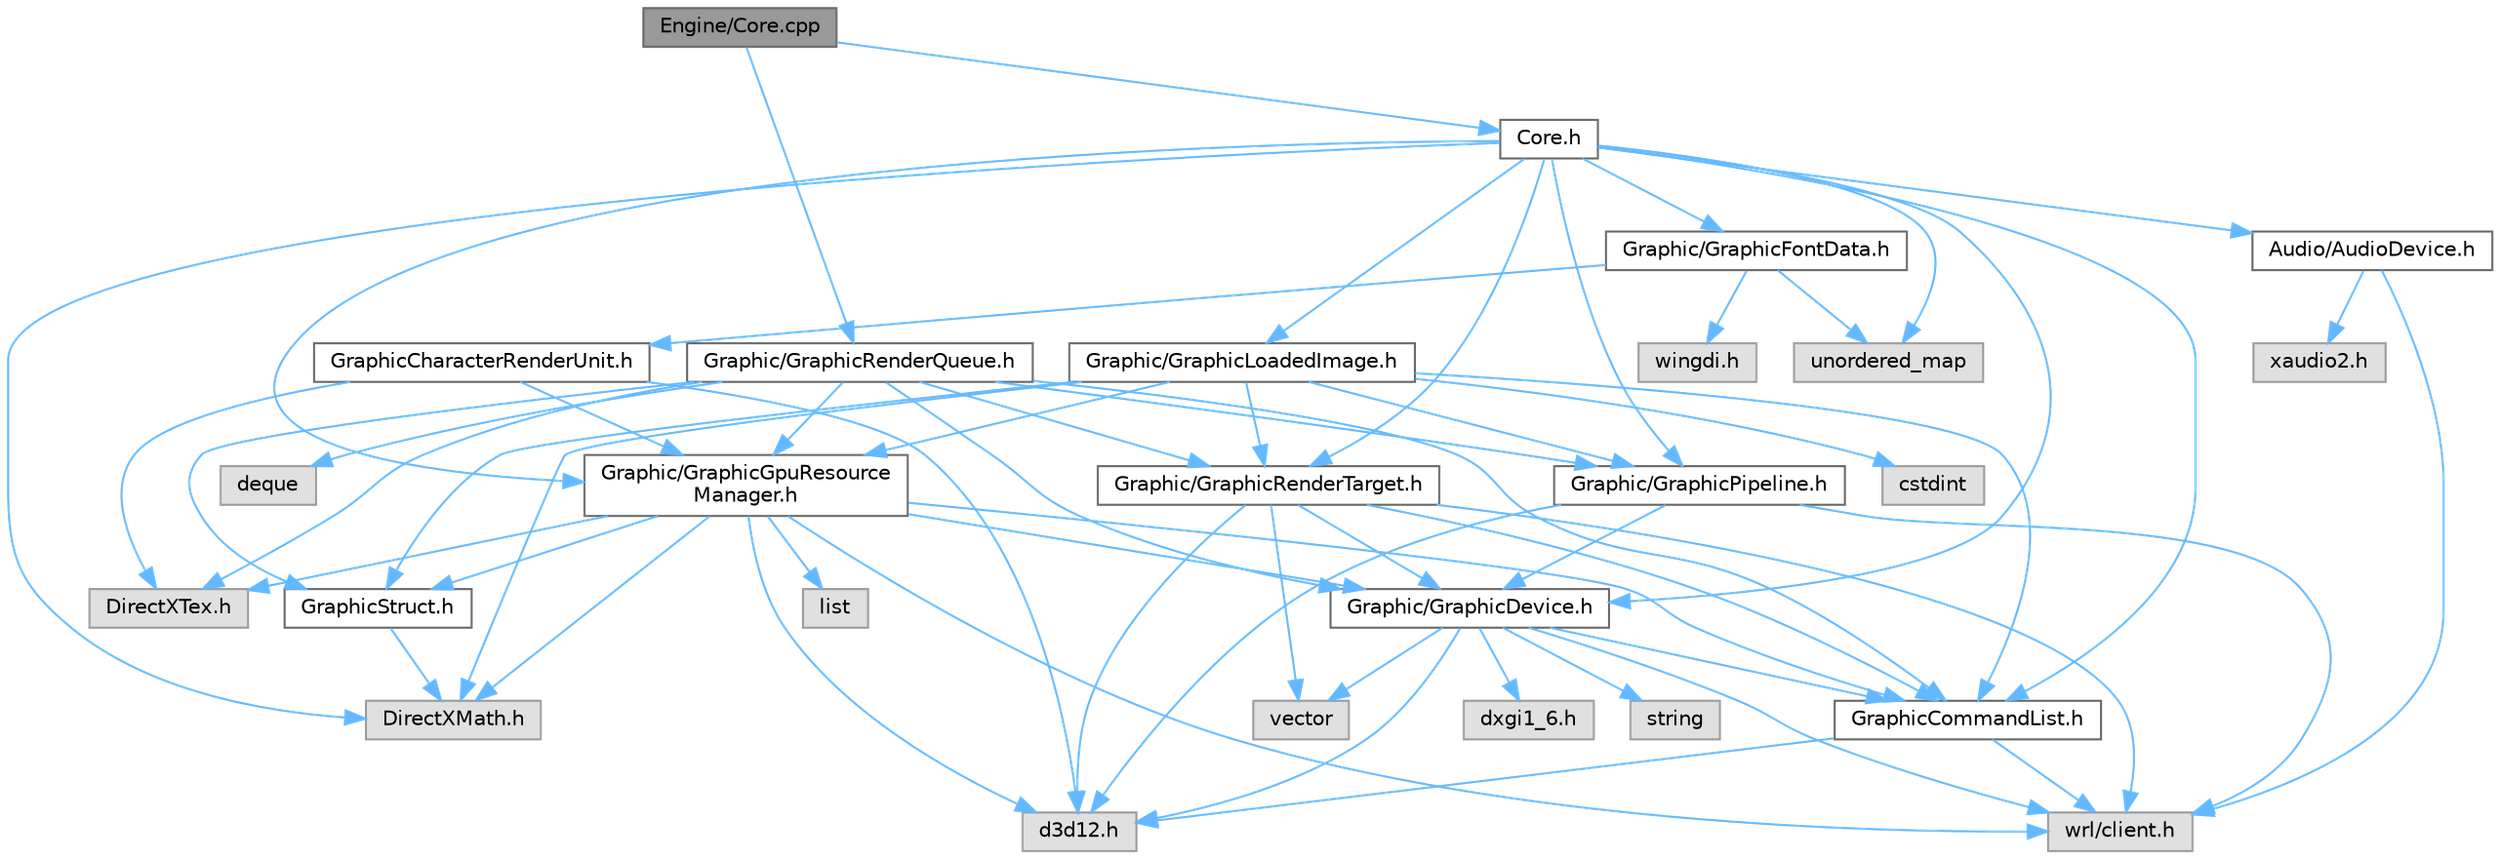 digraph "Engine/Core.cpp"
{
 // LATEX_PDF_SIZE
  bgcolor="transparent";
  edge [fontname=Helvetica,fontsize=10,labelfontname=Helvetica,labelfontsize=10];
  node [fontname=Helvetica,fontsize=10,shape=box,height=0.2,width=0.4];
  Node1 [id="Node000001",label="Engine/Core.cpp",height=0.2,width=0.4,color="gray40", fillcolor="grey60", style="filled", fontcolor="black",tooltip=" "];
  Node1 -> Node2 [id="edge61_Node000001_Node000002",color="steelblue1",style="solid",tooltip=" "];
  Node2 [id="Node000002",label="Core.h",height=0.2,width=0.4,color="grey40", fillcolor="white", style="filled",URL="$_core_8h.html",tooltip=" "];
  Node2 -> Node3 [id="edge62_Node000002_Node000003",color="steelblue1",style="solid",tooltip=" "];
  Node3 [id="Node000003",label="Graphic/GraphicDevice.h",height=0.2,width=0.4,color="grey40", fillcolor="white", style="filled",URL="$_graphic_device_8h.html",tooltip=" "];
  Node3 -> Node4 [id="edge63_Node000003_Node000004",color="steelblue1",style="solid",tooltip=" "];
  Node4 [id="Node000004",label="d3d12.h",height=0.2,width=0.4,color="grey60", fillcolor="#E0E0E0", style="filled",tooltip=" "];
  Node3 -> Node5 [id="edge64_Node000003_Node000005",color="steelblue1",style="solid",tooltip=" "];
  Node5 [id="Node000005",label="dxgi1_6.h",height=0.2,width=0.4,color="grey60", fillcolor="#E0E0E0", style="filled",tooltip=" "];
  Node3 -> Node6 [id="edge65_Node000003_Node000006",color="steelblue1",style="solid",tooltip=" "];
  Node6 [id="Node000006",label="wrl/client.h",height=0.2,width=0.4,color="grey60", fillcolor="#E0E0E0", style="filled",tooltip=" "];
  Node3 -> Node7 [id="edge66_Node000003_Node000007",color="steelblue1",style="solid",tooltip=" "];
  Node7 [id="Node000007",label="vector",height=0.2,width=0.4,color="grey60", fillcolor="#E0E0E0", style="filled",tooltip=" "];
  Node3 -> Node8 [id="edge67_Node000003_Node000008",color="steelblue1",style="solid",tooltip=" "];
  Node8 [id="Node000008",label="string",height=0.2,width=0.4,color="grey60", fillcolor="#E0E0E0", style="filled",tooltip=" "];
  Node3 -> Node9 [id="edge68_Node000003_Node000009",color="steelblue1",style="solid",tooltip=" "];
  Node9 [id="Node000009",label="GraphicCommandList.h",height=0.2,width=0.4,color="grey40", fillcolor="white", style="filled",URL="$_graphic_command_list_8h.html",tooltip=" "];
  Node9 -> Node4 [id="edge69_Node000009_Node000004",color="steelblue1",style="solid",tooltip=" "];
  Node9 -> Node6 [id="edge70_Node000009_Node000006",color="steelblue1",style="solid",tooltip=" "];
  Node2 -> Node9 [id="edge71_Node000002_Node000009",color="steelblue1",style="solid",tooltip=" "];
  Node2 -> Node10 [id="edge72_Node000002_Node000010",color="steelblue1",style="solid",tooltip=" "];
  Node10 [id="Node000010",label="Graphic/GraphicRenderTarget.h",height=0.2,width=0.4,color="grey40", fillcolor="white", style="filled",URL="$_graphic_render_target_8h.html",tooltip=" "];
  Node10 -> Node3 [id="edge73_Node000010_Node000003",color="steelblue1",style="solid",tooltip=" "];
  Node10 -> Node9 [id="edge74_Node000010_Node000009",color="steelblue1",style="solid",tooltip=" "];
  Node10 -> Node7 [id="edge75_Node000010_Node000007",color="steelblue1",style="solid",tooltip=" "];
  Node10 -> Node4 [id="edge76_Node000010_Node000004",color="steelblue1",style="solid",tooltip=" "];
  Node10 -> Node6 [id="edge77_Node000010_Node000006",color="steelblue1",style="solid",tooltip=" "];
  Node2 -> Node11 [id="edge78_Node000002_Node000011",color="steelblue1",style="solid",tooltip=" "];
  Node11 [id="Node000011",label="Graphic/GraphicPipeline.h",height=0.2,width=0.4,color="grey40", fillcolor="white", style="filled",URL="$_graphic_pipeline_8h.html",tooltip=" "];
  Node11 -> Node3 [id="edge79_Node000011_Node000003",color="steelblue1",style="solid",tooltip=" "];
  Node11 -> Node4 [id="edge80_Node000011_Node000004",color="steelblue1",style="solid",tooltip=" "];
  Node11 -> Node6 [id="edge81_Node000011_Node000006",color="steelblue1",style="solid",tooltip=" "];
  Node2 -> Node12 [id="edge82_Node000002_Node000012",color="steelblue1",style="solid",tooltip=" "];
  Node12 [id="Node000012",label="Graphic/GraphicGpuResource\lManager.h",height=0.2,width=0.4,color="grey40", fillcolor="white", style="filled",URL="$_graphic_gpu_resource_manager_8h.html",tooltip=" "];
  Node12 -> Node3 [id="edge83_Node000012_Node000003",color="steelblue1",style="solid",tooltip=" "];
  Node12 -> Node9 [id="edge84_Node000012_Node000009",color="steelblue1",style="solid",tooltip=" "];
  Node12 -> Node13 [id="edge85_Node000012_Node000013",color="steelblue1",style="solid",tooltip=" "];
  Node13 [id="Node000013",label="GraphicStruct.h",height=0.2,width=0.4,color="grey40", fillcolor="white", style="filled",URL="$_graphic_struct_8h.html",tooltip=" "];
  Node13 -> Node14 [id="edge86_Node000013_Node000014",color="steelblue1",style="solid",tooltip=" "];
  Node14 [id="Node000014",label="DirectXMath.h",height=0.2,width=0.4,color="grey60", fillcolor="#E0E0E0", style="filled",tooltip=" "];
  Node12 -> Node4 [id="edge87_Node000012_Node000004",color="steelblue1",style="solid",tooltip=" "];
  Node12 -> Node14 [id="edge88_Node000012_Node000014",color="steelblue1",style="solid",tooltip=" "];
  Node12 -> Node15 [id="edge89_Node000012_Node000015",color="steelblue1",style="solid",tooltip=" "];
  Node15 [id="Node000015",label="DirectXTex.h",height=0.2,width=0.4,color="grey60", fillcolor="#E0E0E0", style="filled",tooltip=" "];
  Node12 -> Node16 [id="edge90_Node000012_Node000016",color="steelblue1",style="solid",tooltip=" "];
  Node16 [id="Node000016",label="list",height=0.2,width=0.4,color="grey60", fillcolor="#E0E0E0", style="filled",tooltip=" "];
  Node12 -> Node6 [id="edge91_Node000012_Node000006",color="steelblue1",style="solid",tooltip=" "];
  Node2 -> Node17 [id="edge92_Node000002_Node000017",color="steelblue1",style="solid",tooltip=" "];
  Node17 [id="Node000017",label="Graphic/GraphicLoadedImage.h",height=0.2,width=0.4,color="grey40", fillcolor="white", style="filled",URL="$_graphic_loaded_image_8h.html",tooltip=" "];
  Node17 -> Node18 [id="edge93_Node000017_Node000018",color="steelblue1",style="solid",tooltip=" "];
  Node18 [id="Node000018",label="cstdint",height=0.2,width=0.4,color="grey60", fillcolor="#E0E0E0", style="filled",tooltip=" "];
  Node17 -> Node14 [id="edge94_Node000017_Node000014",color="steelblue1",style="solid",tooltip=" "];
  Node17 -> Node9 [id="edge95_Node000017_Node000009",color="steelblue1",style="solid",tooltip=" "];
  Node17 -> Node11 [id="edge96_Node000017_Node000011",color="steelblue1",style="solid",tooltip=" "];
  Node17 -> Node10 [id="edge97_Node000017_Node000010",color="steelblue1",style="solid",tooltip=" "];
  Node17 -> Node12 [id="edge98_Node000017_Node000012",color="steelblue1",style="solid",tooltip=" "];
  Node17 -> Node13 [id="edge99_Node000017_Node000013",color="steelblue1",style="solid",tooltip=" "];
  Node2 -> Node19 [id="edge100_Node000002_Node000019",color="steelblue1",style="solid",tooltip=" "];
  Node19 [id="Node000019",label="Graphic/GraphicFontData.h",height=0.2,width=0.4,color="grey40", fillcolor="white", style="filled",URL="$_graphic_font_data_8h.html",tooltip=" "];
  Node19 -> Node20 [id="edge101_Node000019_Node000020",color="steelblue1",style="solid",tooltip=" "];
  Node20 [id="Node000020",label="GraphicCharacterRenderUnit.h",height=0.2,width=0.4,color="grey40", fillcolor="white", style="filled",URL="$_graphic_character_render_unit_8h.html",tooltip=" "];
  Node20 -> Node12 [id="edge102_Node000020_Node000012",color="steelblue1",style="solid",tooltip=" "];
  Node20 -> Node4 [id="edge103_Node000020_Node000004",color="steelblue1",style="solid",tooltip=" "];
  Node20 -> Node15 [id="edge104_Node000020_Node000015",color="steelblue1",style="solid",tooltip=" "];
  Node19 -> Node21 [id="edge105_Node000019_Node000021",color="steelblue1",style="solid",tooltip=" "];
  Node21 [id="Node000021",label="unordered_map",height=0.2,width=0.4,color="grey60", fillcolor="#E0E0E0", style="filled",tooltip=" "];
  Node19 -> Node22 [id="edge106_Node000019_Node000022",color="steelblue1",style="solid",tooltip=" "];
  Node22 [id="Node000022",label="wingdi.h",height=0.2,width=0.4,color="grey60", fillcolor="#E0E0E0", style="filled",tooltip=" "];
  Node2 -> Node23 [id="edge107_Node000002_Node000023",color="steelblue1",style="solid",tooltip=" "];
  Node23 [id="Node000023",label="Audio/AudioDevice.h",height=0.2,width=0.4,color="grey40", fillcolor="white", style="filled",URL="$_audio_device_8h.html",tooltip=" "];
  Node23 -> Node24 [id="edge108_Node000023_Node000024",color="steelblue1",style="solid",tooltip=" "];
  Node24 [id="Node000024",label="xaudio2.h",height=0.2,width=0.4,color="grey60", fillcolor="#E0E0E0", style="filled",tooltip=" "];
  Node23 -> Node6 [id="edge109_Node000023_Node000006",color="steelblue1",style="solid",tooltip=" "];
  Node2 -> Node14 [id="edge110_Node000002_Node000014",color="steelblue1",style="solid",tooltip=" "];
  Node2 -> Node21 [id="edge111_Node000002_Node000021",color="steelblue1",style="solid",tooltip=" "];
  Node1 -> Node25 [id="edge112_Node000001_Node000025",color="steelblue1",style="solid",tooltip=" "];
  Node25 [id="Node000025",label="Graphic/GraphicRenderQueue.h",height=0.2,width=0.4,color="grey40", fillcolor="white", style="filled",URL="$_graphic_render_queue_8h.html",tooltip=" "];
  Node25 -> Node3 [id="edge113_Node000025_Node000003",color="steelblue1",style="solid",tooltip=" "];
  Node25 -> Node9 [id="edge114_Node000025_Node000009",color="steelblue1",style="solid",tooltip=" "];
  Node25 -> Node11 [id="edge115_Node000025_Node000011",color="steelblue1",style="solid",tooltip=" "];
  Node25 -> Node10 [id="edge116_Node000025_Node000010",color="steelblue1",style="solid",tooltip=" "];
  Node25 -> Node12 [id="edge117_Node000025_Node000012",color="steelblue1",style="solid",tooltip=" "];
  Node25 -> Node13 [id="edge118_Node000025_Node000013",color="steelblue1",style="solid",tooltip=" "];
  Node25 -> Node26 [id="edge119_Node000025_Node000026",color="steelblue1",style="solid",tooltip=" "];
  Node26 [id="Node000026",label="deque",height=0.2,width=0.4,color="grey60", fillcolor="#E0E0E0", style="filled",tooltip=" "];
  Node25 -> Node15 [id="edge120_Node000025_Node000015",color="steelblue1",style="solid",tooltip=" "];
}
